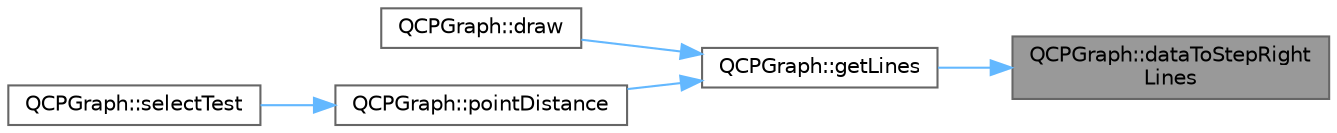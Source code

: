 digraph "QCPGraph::dataToStepRightLines"
{
 // LATEX_PDF_SIZE
  bgcolor="transparent";
  edge [fontname=Helvetica,fontsize=10,labelfontname=Helvetica,labelfontsize=10];
  node [fontname=Helvetica,fontsize=10,shape=box,height=0.2,width=0.4];
  rankdir="RL";
  Node1 [label="QCPGraph::dataToStepRight\lLines",height=0.2,width=0.4,color="gray40", fillcolor="grey60", style="filled", fontcolor="black",tooltip=" "];
  Node1 -> Node2 [dir="back",color="steelblue1",style="solid"];
  Node2 [label="QCPGraph::getLines",height=0.2,width=0.4,color="grey40", fillcolor="white", style="filled",URL="$class_q_c_p_graph.html#a563c6da2126300a4d9d2bdee30dad040",tooltip=" "];
  Node2 -> Node3 [dir="back",color="steelblue1",style="solid"];
  Node3 [label="QCPGraph::draw",height=0.2,width=0.4,color="grey40", fillcolor="white", style="filled",URL="$class_q_c_p_graph.html#a2b0849598f06e834b43ce18cd13bcdc3",tooltip=" "];
  Node2 -> Node4 [dir="back",color="steelblue1",style="solid"];
  Node4 [label="QCPGraph::pointDistance",height=0.2,width=0.4,color="grey40", fillcolor="white", style="filled",URL="$class_q_c_p_graph.html#a89acf99c0b52b8eecb2438adf7ec0170",tooltip=" "];
  Node4 -> Node5 [dir="back",color="steelblue1",style="solid"];
  Node5 [label="QCPGraph::selectTest",height=0.2,width=0.4,color="grey40", fillcolor="white", style="filled",URL="$class_q_c_p_graph.html#a6d669d04462d272c6aa0e5f85846d673",tooltip=" "];
}

